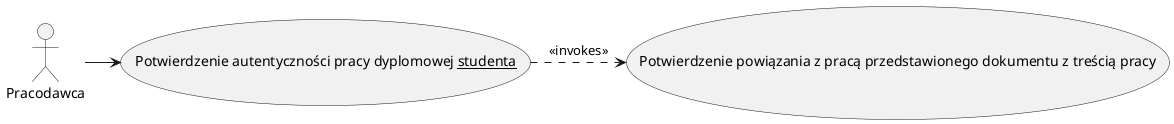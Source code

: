 @startuml


:Pracodawca: -> (Potwierdzenie autentyczności pracy dyplomowej <u>studenta</u>)
(Potwierdzenie autentyczności pracy dyplomowej <u>studenta</u>) .> (Potwierdzenie powiązania z pracą przedstawionego dokumentu z treścią pracy): <<invokes>>

@enduml